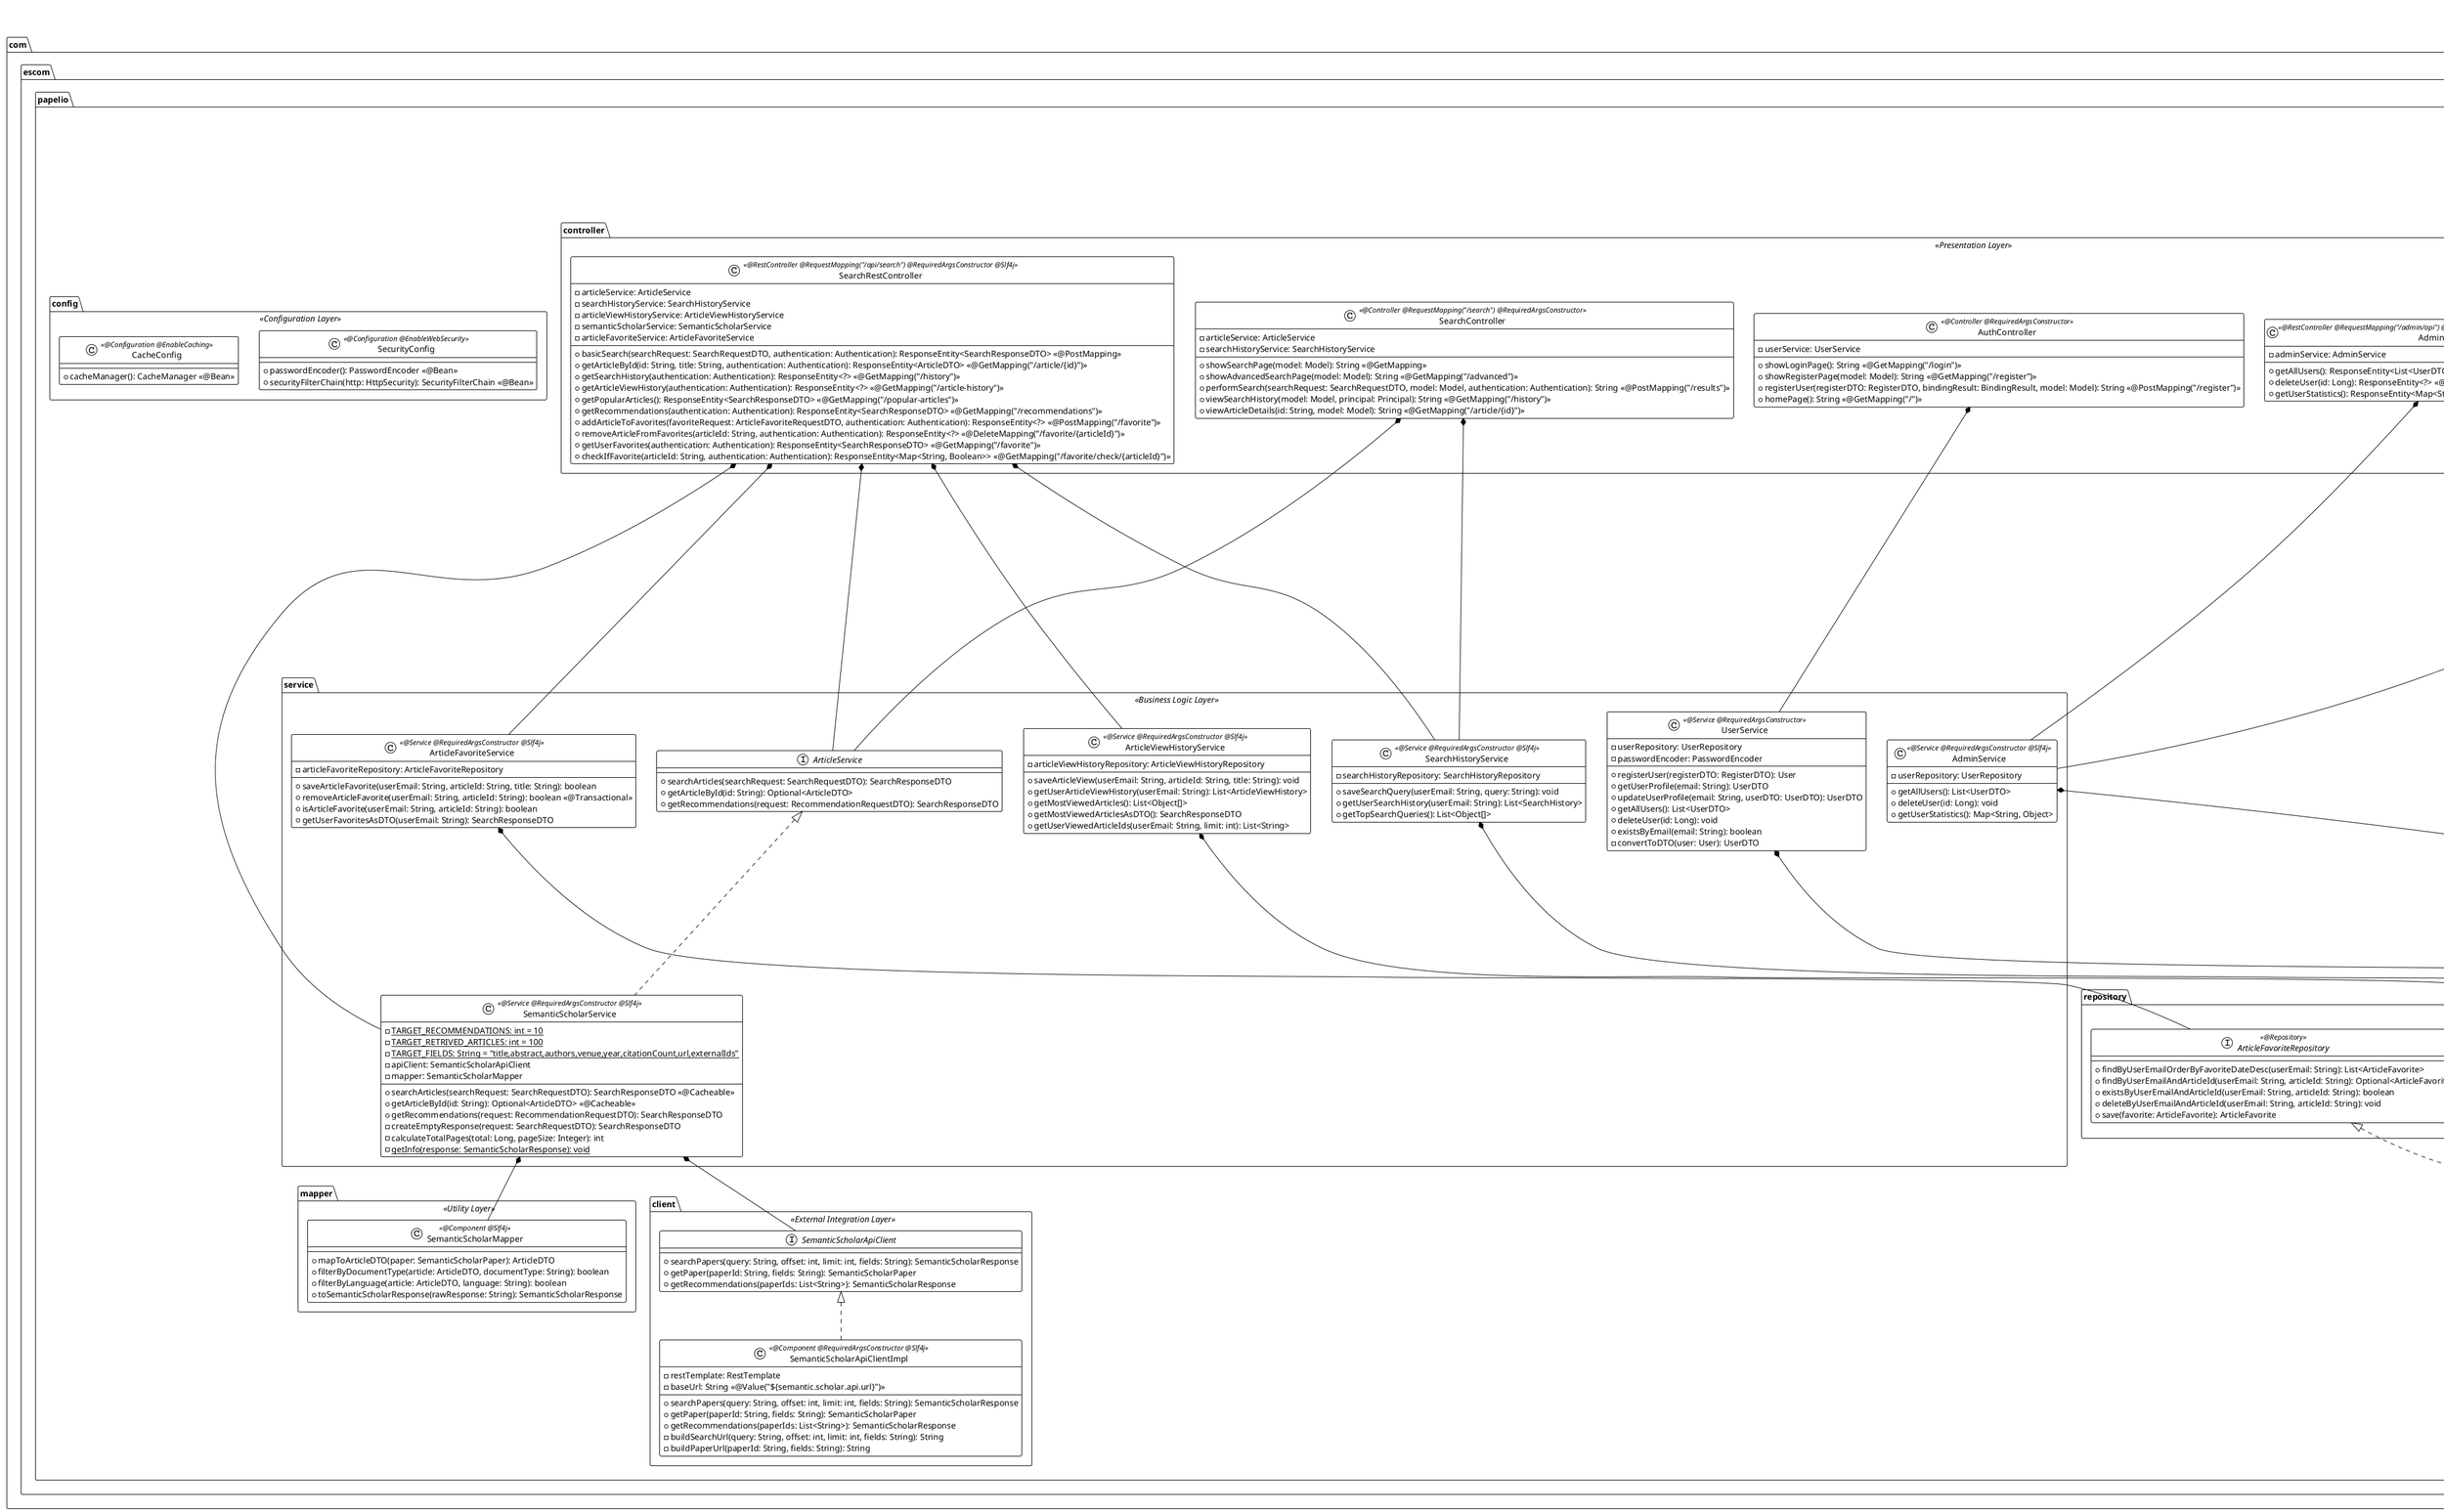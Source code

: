 @startuml "Papelio Design Model - Complete Class Diagram"

!theme plain
title Papelio Academic Paper Search System - Design Class Diagram

' Package organization
package "com.escom.papelio" {
    
    package "model" <<Entity Layer>> {
        
        class User {
            - id: Long <<@Id @GeneratedValue>>
            - email: String <<@Column(unique=true, nullable=false) @Email>>
            - password: String <<@Column(nullable=false)>>
            - name: String <<@Column(nullable=false) @NotEmpty>>
            - role: String <<DEFAULT "USER">>
            --
            + User()
            + User(email: String, password: String, name: String)
            + getId(): Long
            + getEmail(): String
            + setEmail(email: String): void
            + getPassword(): String
            + setPassword(password: String): void
            + getName(): String
            + setName(name: String): void
            + getRole(): String
            + setRole(role: String): void
            + equals(obj: Object): boolean
            + hashCode(): int
            + toString(): String
        }
        
        class SearchHistory {
            - id: Long <<@Id @GeneratedValue>>
            - userEmail: String <<@Column(nullable=false)>>
            - searchQuery: String <<@Column(nullable=false)>>
            - searchDate: LocalDateTime <<@CreatedDate>>
            --
            + SearchHistory()
            + SearchHistory(userEmail: String, searchQuery: String)
            + getId(): Long
            + getUserEmail(): String
            + setUserEmail(userEmail: String): void
            + getSearchQuery(): String
            + setSearchQuery(searchQuery: String): void
            + getSearchDate(): LocalDateTime
            + setSearchDate(searchDate: LocalDateTime): void
            + equals(obj: Object): boolean
            + hashCode(): int
        }
        
        class ArticleViewHistory {
            - id: Long <<@Id @GeneratedValue>>
            - userEmail: String <<@Column(nullable=false)>>
            - articleId: String <<@Column(nullable=false)>>
            - title: String <<@Column(nullable=false)>>
            - viewDate: LocalDateTime <<@CreatedDate>>
            --
            + ArticleViewHistory()
            + ArticleViewHistory(userEmail: String, articleId: String, title: String)
            + getId(): Long
            + getUserEmail(): String
            + setUserEmail(userEmail: String): void
            + getArticleId(): String
            + setArticleId(articleId: String): void
            + getTitle(): String
            + setTitle(title: String): void
            + getViewDate(): LocalDateTime
            + setViewDate(viewDate: LocalDateTime): void
        }
        
        class ArticleFavorite {
            - id: Long <<@Id @GeneratedValue>>
            - userEmail: String <<@Column(nullable=false)>>
            - articleId: String <<@Column(nullable=false)>>
            - title: String <<@Column(nullable=false)>>
            - favoriteDate: LocalDateTime <<@CreatedDate>>
            --
            + ArticleFavorite()
            + ArticleFavorite(userEmail: String, articleId: String, title: String)
            + getId(): Long
            + getUserEmail(): String
            + setUserEmail(userEmail: String): void
            + getArticleId(): String
            + setArticleId(articleId: String): void
            + getTitle(): String
            + setTitle(title: String): void
            + getFavoriteDate(): LocalDateTime
            + setFavoriteDate(favoriteDate: LocalDateTime): void
        }
        
        ' External API Models (not persisted)
        class SemanticScholarPaper {
            - paperId: String
            - title: String
            - abstract_: String
            - authors: List<Author>
            - venue: String
            - year: Integer
            - citationCount: Integer
            - url: String
            - externalIds: ExternalIds
            --
            + getPaperId(): String
            + setPaperId(paperId: String): void
            + getTitle(): String
            + setTitle(title: String): void
            + getAbstract_(): String
            + setAbstract_(abstract_: String): void
            + getAuthors(): List<Author>
            + setAuthors(authors: List<Author>): void
            + getVenue(): String
            + setVenue(venue: String): void
            + getYear(): Integer
            + setYear(year: Integer): void
            + getCitationCount(): Integer
            + setCitationCount(citationCount: Integer): void
            + getUrl(): String
            + setUrl(url: String): void
            + getExternalIds(): ExternalIds
            + setExternalIds(externalIds: ExternalIds): void
        }
        
        class Author {
            - authorId: String
            - name: String
            --
            + getAuthorId(): String
            + setAuthorId(authorId: String): void
            + getName(): String
            + setName(name: String): void
        }
        
        class ExternalIds {
            - doi: String
            - arxiv: String
            - pubmed: String
            --
            + getDoi(): String
            + setDoi(doi: String): void
            + getArxiv(): String
            + setArxiv(arxiv: String): void
            + getPubmed(): String
            + setPubmed(pubmed: String): void
        }
        
        class SemanticScholarResponse {
            - total: Long
            - data: List<SemanticScholarPaper>
            --
            + getTotal(): Long
            + setTotal(total: Long): void
            + getData(): List<SemanticScholarPaper>
            + setData(data: List<SemanticScholarPaper>): void
        }
    }
    
    package "dto" <<Data Transfer Layer>> {
        
        class SearchRequestDTO {
            - query: String <<@NotBlank>>
            - fromDate: LocalDate
            - toDate: LocalDate
            - journal: String
            - documentType: String
            - language: String
            - page: Integer <<DEFAULT 0>>
            - size: Integer <<DEFAULT 10>>
            --
            + SearchRequestDTO()
            + SearchRequestDTO(query: String)
            + getQuery(): String
            + setQuery(query: String): void
            + getFromDate(): LocalDate
            + setFromDate(fromDate: LocalDate): void
            + getToDate(): LocalDate
            + setToDate(toDate: LocalDate): void
            + getJournal(): String
            + setJournal(journal: String): void
            + getDocumentType(): String
            + setDocumentType(documentType: String): void
            + getLanguage(): String
            + setLanguage(language: String): void
            + getPage(): Integer
            + setPage(page: Integer): void
            + getSize(): Integer
            + setSize(size: Integer): void
            + toString(): String
        }
        
        class SearchResponseDTO {
            - articles: List<ArticleDTO>
            - totalResults: long
            - currentPage: int
            - totalPages: int
            - query: String
            --
            + SearchResponseDTO()
            + SearchResponseDTO(articles: List<ArticleDTO>, totalResults: long, currentPage: int, totalPages: int, query: String)
            + getArticles(): List<ArticleDTO>
            + setArticles(articles: List<ArticleDTO>): void
            + getTotalResults(): long
            + setTotalResults(totalResults: long): void
            + getCurrentPage(): int
            + setCurrentPage(currentPage: int): void
            + getTotalPages(): int
            + setTotalPages(totalPages: int): void
            + getQuery(): String
            + setQuery(query: String): void
        }
        
        class ArticleDTO {
            - id: String
            - title: String
            - abstract_: String
            - doi: String
            - authors: List<String>
            - journal: String
            - publicationDate: LocalDate
            - documentType: String
            - language: String
            - citationCount: Integer
            - url: String
            --
            + ArticleDTO()
            + getId(): String
            + setId(id: String): void
            + getTitle(): String
            + setTitle(title: String): void
            + getAbstract_(): String
            + setAbstract_(abstract_: String): void
            + getDoi(): String
            + setDoi(doi: String): void
            + getAuthors(): List<String>
            + setAuthors(authors: List<String>): void
            + getJournal(): String
            + setJournal(journal: String): void
            + getPublicationDate(): LocalDate
            + setPublicationDate(publicationDate: LocalDate): void
            + getDocumentType(): String
            + setDocumentType(documentType: String): void
            + getLanguage(): String
            + setLanguage(language: String): void
            + getCitationCount(): Integer
            + setCitationCount(citationCount: Integer): void
            + getUrl(): String
            + setUrl(url: String): void
        }
        
        class UserDTO {
            - id: Long
            - email: String
            - name: String
            - role: String
            - password: String
            --
            + UserDTO()
            + UserDTO(id: Long, email: String, name: String, role: String)
            + getId(): Long
            + setId(id: Long): void
            + getEmail(): String
            + setEmail(email: String): void
            + getName(): String
            + setName(name: String): void
            + getRole(): String
            + setRole(role: String): void
            + getPassword(): String
            + setPassword(password: String): void
        }
        
        class RegisterDTO {
            - email: String <<@Email @NotBlank>>
            - password: String <<@NotBlank @Size(min=6)>>
            - name: String <<@NotBlank>>
            --
            + RegisterDTO()
            + getEmail(): String
            + setEmail(email: String): void
            + getPassword(): String
            + setPassword(password: String): void
            + getName(): String
            + setName(name: String): void
        }
        
        class ArticleFavoriteRequestDTO {
            - articleId: String <<@NotBlank>>
            - title: String <<@NotBlank>>
            --
            + ArticleFavoriteRequestDTO()
            + getArticleId(): String
            + setArticleId(articleId: String): void
            + getTitle(): String
            + setTitle(title: String): void
        }
        
        class RecommendationRequestDTO {
            - paperIds: List<String>
            - limit: Integer <<DEFAULT 20>>
            --
            + RecommendationRequestDTO()
            + RecommendationRequestDTO(paperIds: List<String>, limit: Integer)
            + getPaperIds(): List<String>
            + setPaperIds(paperIds: List<String>): void
            + getLimit(): Integer
            + setLimit(limit: Integer): void
        }
    }
    
    package "repository" <<Data Access Layer>> {
        
        interface UserRepository <<@Repository>> {
            + findByEmail(email: String): Optional<User>
            + existsByEmail(email: String): boolean
            + save(user: User): User
            + findById(id: Long): Optional<User>
            + findAll(): List<User>
            + deleteById(id: Long): void
        }
        
        interface SearchHistoryRepository <<@Repository>> {
            + findByUserEmailOrderBySearchDateDesc(userEmail: String): List<SearchHistory>
            + findTopSearchQueries(): List<Object[]> <<@Query>>
            + save(searchHistory: SearchHistory): SearchHistory
        }
        
        interface ArticleViewHistoryRepository <<@Repository>> {
            + findByUserEmailOrderByViewDateDesc(userEmail: String): List<ArticleViewHistory>
            + findMostViewedArticles(): List<Object[]> <<@Query>>
            + save(viewHistory: ArticleViewHistory): ArticleViewHistory
        }
        
        interface ArticleFavoriteRepository <<@Repository>> {
            + findByUserEmailOrderByFavoriteDateDesc(userEmail: String): List<ArticleFavorite>
            + findByUserEmailAndArticleId(userEmail: String, articleId: String): Optional<ArticleFavorite>
            + existsByUserEmailAndArticleId(userEmail: String, articleId: String): boolean
            + deleteByUserEmailAndArticleId(userEmail: String, articleId: String): void
            + save(favorite: ArticleFavorite): ArticleFavorite
        }
    }
    
    package "service" <<Business Logic Layer>> {
        
        interface ArticleService {
            + searchArticles(searchRequest: SearchRequestDTO): SearchResponseDTO
            + getArticleById(id: String): Optional<ArticleDTO>
            + getRecommendations(request: RecommendationRequestDTO): SearchResponseDTO
        }
        
        class SemanticScholarService <<@Service @RequiredArgsConstructor @Slf4j>> {
            - {static} TARGET_RECOMMENDATIONS: int = 10
            - {static} TARGET_RETRIVED_ARTICLES: int = 100
            - {static} TARGET_FIELDS: String = "title,abstract,authors,venue,year,citationCount,url,externalIds"
            - apiClient: SemanticScholarApiClient
            - mapper: SemanticScholarMapper
            --
            + searchArticles(searchRequest: SearchRequestDTO): SearchResponseDTO <<@Cacheable>>
            + getArticleById(id: String): Optional<ArticleDTO> <<@Cacheable>>
            + getRecommendations(request: RecommendationRequestDTO): SearchResponseDTO
            - createEmptyResponse(request: SearchRequestDTO): SearchResponseDTO
            - calculateTotalPages(total: Long, pageSize: Integer): int
            - {static} getInfo(response: SemanticScholarResponse): void
        }
        
        class UserService <<@Service @RequiredArgsConstructor>> {
            - userRepository: UserRepository
            - passwordEncoder: PasswordEncoder
            --
            + registerUser(registerDTO: RegisterDTO): User
            + getUserProfile(email: String): UserDTO
            + updateUserProfile(email: String, userDTO: UserDTO): UserDTO
            + getAllUsers(): List<UserDTO>
            + deleteUser(id: Long): void
            + existsByEmail(email: String): boolean
            - convertToDTO(user: User): UserDTO
        }
        
        class SearchHistoryService <<@Service @RequiredArgsConstructor @Slf4j>> {
            - searchHistoryRepository: SearchHistoryRepository
            --
            + saveSearchQuery(userEmail: String, query: String): void
            + getUserSearchHistory(userEmail: String): List<SearchHistory>
            + getTopSearchQueries(): List<Object[]>
        }
        
        class ArticleViewHistoryService <<@Service @RequiredArgsConstructor @Slf4j>> {
            - articleViewHistoryRepository: ArticleViewHistoryRepository
            --
            + saveArticleView(userEmail: String, articleId: String, title: String): void
            + getUserArticleViewHistory(userEmail: String): List<ArticleViewHistory>
            + getMostViewedArticles(): List<Object[]>
            + getMostViewedArticlesAsDTO(): SearchResponseDTO
            + getUserViewedArticleIds(userEmail: String, limit: int): List<String>
        }
        
        class ArticleFavoriteService <<@Service @RequiredArgsConstructor @Slf4j>> {
            - articleFavoriteRepository: ArticleFavoriteRepository
            --
            + saveArticleFavorite(userEmail: String, articleId: String, title: String): boolean
            + removeArticleFavorite(userEmail: String, articleId: String): boolean <<@Transactional>>
            + isArticleFavorite(userEmail: String, articleId: String): boolean
            + getUserFavoritesAsDTO(userEmail: String): SearchResponseDTO
        }
        
        class AdminService <<@Service @RequiredArgsConstructor @Slf4j>> {
            - userRepository: UserRepository
            --
            + getAllUsers(): List<UserDTO>
            + deleteUser(id: Long): void
            + getUserStatistics(): Map<String, Object>
        }
    }
    
    package "controller" <<Presentation Layer>> {
        
        class SearchController <<@Controller @RequestMapping("/search") @RequiredArgsConstructor>> {
            - articleService: ArticleService
            - searchHistoryService: SearchHistoryService
            --
            + showSearchPage(model: Model): String <<@GetMapping>>
            + showAdvancedSearchPage(model: Model): String <<@GetMapping("/advanced")>>
            + performSearch(searchRequest: SearchRequestDTO, model: Model, authentication: Authentication): String <<@PostMapping("/results")>>
            + viewSearchHistory(model: Model, principal: Principal): String <<@GetMapping("/history")>>
            + viewArticleDetails(id: String, model: Model): String <<@GetMapping("/article/{id}")>>
        }
        
        class SearchRestController <<@RestController @RequestMapping("/api/search") @RequiredArgsConstructor @Slf4j>> {
            - articleService: ArticleService
            - searchHistoryService: SearchHistoryService
            - articleViewHistoryService: ArticleViewHistoryService
            - semanticScholarService: SemanticScholarService
            - articleFavoriteService: ArticleFavoriteService
            --
            + basicSearch(searchRequest: SearchRequestDTO, authentication: Authentication): ResponseEntity<SearchResponseDTO> <<@PostMapping>>
            + getArticleById(id: String, title: String, authentication: Authentication): ResponseEntity<ArticleDTO> <<@GetMapping("/article/{id}")>>
            + getSearchHistory(authentication: Authentication): ResponseEntity<?> <<@GetMapping("/history")>>
            + getArticleViewHistory(authentication: Authentication): ResponseEntity<?> <<@GetMapping("/article-history")>>
            + getPopularArticles(): ResponseEntity<SearchResponseDTO> <<@GetMapping("/popular-articles")>>
            + getRecommendations(authentication: Authentication): ResponseEntity<SearchResponseDTO> <<@GetMapping("/recommendations")>>
            + addArticleToFavorites(favoriteRequest: ArticleFavoriteRequestDTO, authentication: Authentication): ResponseEntity<?> <<@PostMapping("/favorite")>>
            + removeArticleFromFavorites(articleId: String, authentication: Authentication): ResponseEntity<?> <<@DeleteMapping("/favorite/{articleId}")>>
            + getUserFavorites(authentication: Authentication): ResponseEntity<SearchResponseDTO> <<@GetMapping("/favorite")>>
            + checkIfFavorite(articleId: String, authentication: Authentication): ResponseEntity<Map<String, Boolean>> <<@GetMapping("/favorite/check/{articleId}")>>
        }
        
        class UserController <<@Controller @RequestMapping("/user") @RequiredArgsConstructor>> {
            - userRepository: UserRepository
            --
            + redirectToDashboard(): String <<@GetMapping>>
            + dashboard(): String <<@GetMapping("/dashboard")>>
            + showProfile(model: Model, principal: Principal): String <<@GetMapping("/profile")>>
            + showSearchPage(): String <<@GetMapping("/search")>>
        }
        
        class AuthController <<@Controller @RequiredArgsConstructor>> {
            - userService: UserService
            --
            + showLoginPage(): String <<@GetMapping("/login")>>
            + showRegisterPage(model: Model): String <<@GetMapping("/register")>>
            + registerUser(registerDTO: RegisterDTO, bindingResult: BindingResult, model: Model): String <<@PostMapping("/register")>>
            + homePage(): String <<@GetMapping("/")>>
        }
        
        class AdminController <<@Controller @RequestMapping("/admin") @PreAuthorize("hasRole('ADMIN')") @RequiredArgsConstructor>> {
            - adminService: AdminService
            --
            + showAdminDashboard(model: Model): String <<@GetMapping("/dashboard")>>
            + showUsersPage(model: Model): String <<@GetMapping("/users")>>
        }
        
        class AdminRESTController <<@RestController @RequestMapping("/admin/api") @PreAuthorize("hasRole('ADMIN')") @RequiredArgsConstructor>> {
            - adminService: AdminService
            --
            + getAllUsers(): ResponseEntity<List<UserDTO>> <<@GetMapping("/users")>>
            + deleteUser(id: Long): ResponseEntity<?> <<@DeleteMapping("/users/{id}")>>
            + getUserStatistics(): ResponseEntity<Map<String, Object>> <<@GetMapping("/statistics")>>
        }
    }
    
    package "mapper" <<Utility Layer>> {
        
        class SemanticScholarMapper <<@Component @Slf4j>> {
            --
            + mapToArticleDTO(paper: SemanticScholarPaper): ArticleDTO
            + filterByDocumentType(article: ArticleDTO, documentType: String): boolean
            + filterByLanguage(article: ArticleDTO, language: String): boolean
            + toSemanticScholarResponse(rawResponse: String): SemanticScholarResponse
        }
    }
    
    package "config" <<Configuration Layer>> {
        
        class SecurityConfig <<@Configuration @EnableWebSecurity>> {
            --
            + passwordEncoder(): PasswordEncoder <<@Bean>>
            + securityFilterChain(http: HttpSecurity): SecurityFilterChain <<@Bean>>
        }
        
        class CacheConfig <<@Configuration @EnableCaching>> {
            --
            + cacheManager(): CacheManager <<@Bean>>
        }
    }
    
    package "client" <<External Integration Layer>> {
        
        interface SemanticScholarApiClient {
            + searchPapers(query: String, offset: int, limit: int, fields: String): SemanticScholarResponse
            + getPaper(paperId: String, fields: String): SemanticScholarPaper
            + getRecommendations(paperIds: List<String>): SemanticScholarResponse
        }
        
        class SemanticScholarApiClientImpl <<@Component @RequiredArgsConstructor @Slf4j>> {
            - restTemplate: RestTemplate
            - baseUrl: String <<@Value("${semantic.scholar.api.url}")>>
            --
            + searchPapers(query: String, offset: int, limit: int, fields: String): SemanticScholarResponse
            + getPaper(paperId: String, fields: String): SemanticScholarPaper
            + getRecommendations(paperIds: List<String>): SemanticScholarResponse
            - buildSearchUrl(query: String, offset: int, limit: int, fields: String): String
            - buildPaperUrl(paperId: String, fields: String): String
        }
    }
}

' Relationships
UserRepository <|.. JpaRepository
SearchHistoryRepository <|.. JpaRepository
ArticleViewHistoryRepository <|.. JpaRepository
ArticleFavoriteRepository <|.. JpaRepository

ArticleService <|.. SemanticScholarService
SemanticScholarApiClient <|.. SemanticScholarApiClientImpl

' Service dependencies
SemanticScholarService *-- SemanticScholarApiClient
SemanticScholarService *-- SemanticScholarMapper
UserService *-- UserRepository
SearchHistoryService *-- SearchHistoryRepository
ArticleViewHistoryService *-- ArticleViewHistoryRepository
ArticleFavoriteService *-- ArticleFavoriteRepository
AdminService *-- UserRepository

' Controller dependencies
SearchController *-- ArticleService
SearchController *-- SearchHistoryService
SearchRestController *-- ArticleService
SearchRestController *-- SearchHistoryService
SearchRestController *-- ArticleViewHistoryService
SearchRestController *-- SemanticScholarService
SearchRestController *-- ArticleFavoriteService
UserController *-- UserRepository
AuthController *-- UserService
AdminController *-- AdminService
AdminRESTController *-- AdminService

' Entity relationships
User ||--o{ SearchHistory : "userEmail"
User ||--o{ ArticleViewHistory : "userEmail"
User ||--o{ ArticleFavorite : "userEmail"
SemanticScholarPaper ||--o{ Author : "authors"
SemanticScholarPaper ||--|| ExternalIds : "externalIds"
SemanticScholarResponse ||--o{ SemanticScholarPaper : "data"

@enduml
